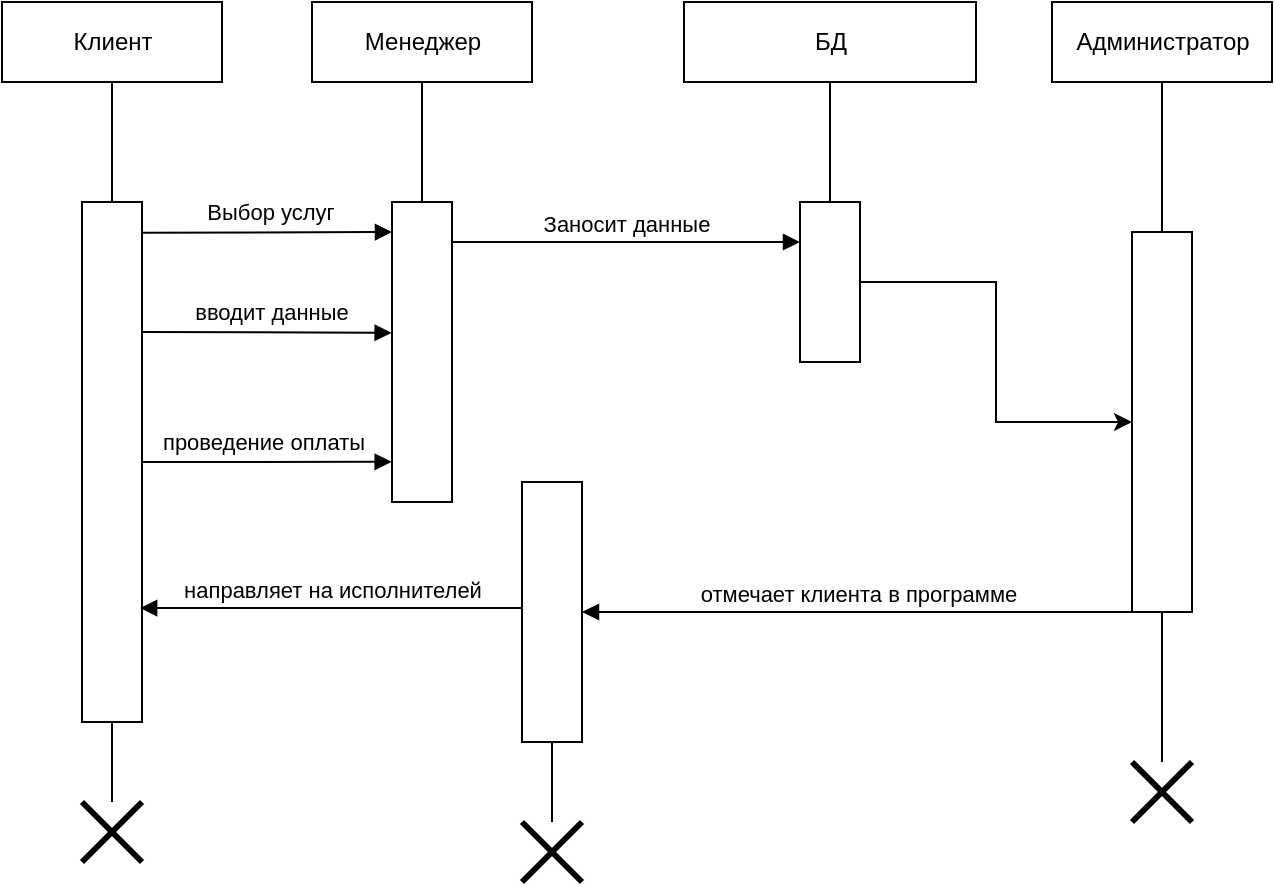 <mxfile version="20.5.1" type="device"><diagram id="1pmKIneTvII5hsQN8TGK" name="Страница 1"><mxGraphModel dx="831" dy="483" grid="1" gridSize="10" guides="1" tooltips="1" connect="1" arrows="1" fold="1" page="1" pageScale="1" pageWidth="827" pageHeight="1169" math="0" shadow="0"><root><mxCell id="0"/><mxCell id="1" parent="0"/><mxCell id="EClbYXUXY5JVp1yy9LRY-23" value="Клиент" style="html=1;" parent="1" vertex="1"><mxGeometry x="65" y="390" width="110" height="40" as="geometry"/></mxCell><mxCell id="Igb0foVkRBk03b5-rMDx-7" style="edgeStyle=orthogonalEdgeStyle;rounded=0;orthogonalLoop=1;jettySize=auto;html=1;exitX=0.5;exitY=1;exitDx=0;exitDy=0;entryX=0.5;entryY=0;entryDx=0;entryDy=0;endArrow=none;endFill=0;" edge="1" parent="1" source="EClbYXUXY5JVp1yy9LRY-24" target="EClbYXUXY5JVp1yy9LRY-28"><mxGeometry relative="1" as="geometry"/></mxCell><mxCell id="EClbYXUXY5JVp1yy9LRY-24" value="Менеджер" style="html=1;" parent="1" vertex="1"><mxGeometry x="220" y="390" width="110" height="40" as="geometry"/></mxCell><mxCell id="Igb0foVkRBk03b5-rMDx-8" style="edgeStyle=orthogonalEdgeStyle;rounded=0;orthogonalLoop=1;jettySize=auto;html=1;exitX=0.5;exitY=1;exitDx=0;exitDy=0;entryX=0.5;entryY=0;entryDx=0;entryDy=0;endArrow=none;endFill=0;" edge="1" parent="1" source="EClbYXUXY5JVp1yy9LRY-25" target="EClbYXUXY5JVp1yy9LRY-30"><mxGeometry relative="1" as="geometry"/></mxCell><mxCell id="EClbYXUXY5JVp1yy9LRY-25" value="БД" style="html=1;" parent="1" vertex="1"><mxGeometry x="406" y="390" width="146" height="40" as="geometry"/></mxCell><mxCell id="EClbYXUXY5JVp1yy9LRY-26" value="Администратор" style="html=1;" parent="1" vertex="1"><mxGeometry x="590" y="390" width="110" height="40" as="geometry"/></mxCell><mxCell id="EClbYXUXY5JVp1yy9LRY-27" value="" style="html=1;" parent="1" vertex="1"><mxGeometry x="105" y="490" width="30" height="260" as="geometry"/></mxCell><mxCell id="EClbYXUXY5JVp1yy9LRY-28" value="" style="html=1;" parent="1" vertex="1"><mxGeometry x="260" y="490" width="30" height="150" as="geometry"/></mxCell><mxCell id="I_jjCrEC2HCJ0gC46C4U-1" value="" style="edgeStyle=orthogonalEdgeStyle;rounded=0;orthogonalLoop=1;jettySize=auto;html=1;" parent="1" source="EClbYXUXY5JVp1yy9LRY-30" target="EClbYXUXY5JVp1yy9LRY-32" edge="1"><mxGeometry relative="1" as="geometry"/></mxCell><mxCell id="EClbYXUXY5JVp1yy9LRY-30" value="" style="html=1;" parent="1" vertex="1"><mxGeometry x="464" y="490" width="30" height="80" as="geometry"/></mxCell><mxCell id="EClbYXUXY5JVp1yy9LRY-31" value="" style="html=1;" parent="1" vertex="1"><mxGeometry x="325" y="630" width="30" height="130" as="geometry"/></mxCell><mxCell id="EClbYXUXY5JVp1yy9LRY-32" value="" style="html=1;" parent="1" vertex="1"><mxGeometry x="630" y="505" width="30" height="190" as="geometry"/></mxCell><mxCell id="EClbYXUXY5JVp1yy9LRY-33" value="" style="html=1;verticalAlign=bottom;endArrow=block;rounded=0;exitX=1;exitY=0.04;exitDx=0;exitDy=0;exitPerimeter=0;" parent="1" edge="1"><mxGeometry x="-0.033" y="-50" width="80" relative="1" as="geometry"><mxPoint x="135" y="505.4" as="sourcePoint"/><mxPoint x="260" y="505" as="targetPoint"/><mxPoint as="offset"/></mxGeometry></mxCell><mxCell id="EClbYXUXY5JVp1yy9LRY-34" value="" style="html=1;verticalAlign=bottom;endArrow=block;rounded=0;entryX=-0.006;entryY=0.436;entryDx=0;entryDy=0;exitX=1;exitY=0.25;exitDx=0;exitDy=0;entryPerimeter=0;" parent="1" target="EClbYXUXY5JVp1yy9LRY-28" edge="1" source="EClbYXUXY5JVp1yy9LRY-27"><mxGeometry x="0.013" y="70" width="80" relative="1" as="geometry"><mxPoint x="135" y="559" as="sourcePoint"/><mxPoint x="230" y="560" as="targetPoint"/><Array as="points"/><mxPoint as="offset"/></mxGeometry></mxCell><mxCell id="EClbYXUXY5JVp1yy9LRY-35" value="направляет на исполнителей" style="html=1;verticalAlign=bottom;endArrow=block;rounded=0;entryX=0.969;entryY=0.781;entryDx=0;entryDy=0;entryPerimeter=0;" parent="1" target="EClbYXUXY5JVp1yy9LRY-27" edge="1"><mxGeometry width="80" relative="1" as="geometry"><mxPoint x="325" y="693" as="sourcePoint"/><mxPoint x="140" y="693.06" as="targetPoint"/><Array as="points"/></mxGeometry></mxCell><mxCell id="EClbYXUXY5JVp1yy9LRY-36" value="" style="shape=umlDestroy;whiteSpace=wrap;html=1;strokeWidth=3;strokeColor=default;" parent="1" vertex="1"><mxGeometry x="105" y="790" width="30" height="30" as="geometry"/></mxCell><mxCell id="EClbYXUXY5JVp1yy9LRY-37" value="" style="shape=umlDestroy;whiteSpace=wrap;html=1;strokeWidth=3;strokeColor=default;" parent="1" vertex="1"><mxGeometry x="325" y="800" width="30" height="30" as="geometry"/></mxCell><mxCell id="EClbYXUXY5JVp1yy9LRY-49" value="" style="endArrow=none;html=1;rounded=0;exitX=0.5;exitY=0;exitDx=0;exitDy=0;entryX=0.5;entryY=1;entryDx=0;entryDy=0;" parent="1" source="EClbYXUXY5JVp1yy9LRY-27" edge="1" target="EClbYXUXY5JVp1yy9LRY-23"><mxGeometry width="50" height="50" relative="1" as="geometry"><mxPoint x="250" y="620" as="sourcePoint"/><mxPoint x="123" y="430" as="targetPoint"/><Array as="points"/></mxGeometry></mxCell><mxCell id="EClbYXUXY5JVp1yy9LRY-52" value="Заносит данные" style="html=1;verticalAlign=bottom;endArrow=block;rounded=0;entryX=0;entryY=0.25;entryDx=0;entryDy=0;" parent="1" target="EClbYXUXY5JVp1yy9LRY-30" edge="1"><mxGeometry width="80" relative="1" as="geometry"><mxPoint x="290" y="510" as="sourcePoint"/><mxPoint x="340" y="510" as="targetPoint"/></mxGeometry></mxCell><mxCell id="EClbYXUXY5JVp1yy9LRY-56" value="" style="endArrow=none;html=1;rounded=0;entryX=0.5;entryY=1;entryDx=0;entryDy=0;" parent="1" target="EClbYXUXY5JVp1yy9LRY-27" edge="1" source="EClbYXUXY5JVp1yy9LRY-36"><mxGeometry width="50" height="50" relative="1" as="geometry"><mxPoint x="115" y="790" as="sourcePoint"/><mxPoint x="380" y="780" as="targetPoint"/><Array as="points"/></mxGeometry></mxCell><mxCell id="EClbYXUXY5JVp1yy9LRY-62" value="" style="endArrow=none;html=1;rounded=0;entryX=0.5;entryY=1;entryDx=0;entryDy=0;exitX=0.5;exitY=0;exitDx=0;exitDy=0;" parent="1" source="EClbYXUXY5JVp1yy9LRY-32" target="EClbYXUXY5JVp1yy9LRY-26" edge="1"><mxGeometry width="50" height="50" relative="1" as="geometry"><mxPoint x="640" y="600" as="sourcePoint"/><mxPoint x="640" y="430" as="targetPoint"/><Array as="points"/></mxGeometry></mxCell><mxCell id="EClbYXUXY5JVp1yy9LRY-63" value="" style="html=1;verticalAlign=bottom;endArrow=block;rounded=0;entryX=-0.006;entryY=0.866;entryDx=0;entryDy=0;entryPerimeter=0;exitX=1;exitY=0.5;exitDx=0;exitDy=0;" parent="1" target="EClbYXUXY5JVp1yy9LRY-28" edge="1" source="EClbYXUXY5JVp1yy9LRY-27"><mxGeometry x="-0.367" y="10" width="80" relative="1" as="geometry"><mxPoint x="133" y="620" as="sourcePoint"/><mxPoint x="240.5" y="570" as="targetPoint"/><Array as="points"/><mxPoint as="offset"/></mxGeometry></mxCell><mxCell id="EClbYXUXY5JVp1yy9LRY-64" value="отмечает клиента в программе" style="html=1;verticalAlign=bottom;endArrow=block;rounded=0;exitX=0;exitY=1;exitDx=0;exitDy=0;entryX=1;entryY=0.5;entryDx=0;entryDy=0;" parent="1" source="EClbYXUXY5JVp1yy9LRY-32" target="EClbYXUXY5JVp1yy9LRY-31" edge="1"><mxGeometry width="80" relative="1" as="geometry"><mxPoint x="294" y="730" as="sourcePoint"/><mxPoint x="270" y="740" as="targetPoint"/></mxGeometry></mxCell><mxCell id="EClbYXUXY5JVp1yy9LRY-65" value="" style="endArrow=none;html=1;rounded=0;entryX=0.5;entryY=1;entryDx=0;entryDy=0;" parent="1" target="EClbYXUXY5JVp1yy9LRY-32" edge="1"><mxGeometry width="50" height="50" relative="1" as="geometry"><mxPoint x="645" y="770" as="sourcePoint"/><mxPoint x="125" y="760" as="targetPoint"/><Array as="points"/></mxGeometry></mxCell><mxCell id="EClbYXUXY5JVp1yy9LRY-66" value="" style="shape=umlDestroy;whiteSpace=wrap;html=1;strokeWidth=3;strokeColor=default;" parent="1" vertex="1"><mxGeometry x="630" y="770" width="30" height="30" as="geometry"/></mxCell><mxCell id="I_jjCrEC2HCJ0gC46C4U-3" value="" style="endArrow=none;html=1;rounded=0;entryX=0.5;entryY=1;entryDx=0;entryDy=0;" parent="1" source="EClbYXUXY5JVp1yy9LRY-37" target="EClbYXUXY5JVp1yy9LRY-31" edge="1"><mxGeometry width="50" height="50" relative="1" as="geometry"><mxPoint x="390" y="610" as="sourcePoint"/><mxPoint x="390" y="570" as="targetPoint"/></mxGeometry></mxCell><mxCell id="Igb0foVkRBk03b5-rMDx-1" value="&#10;&lt;span style=&quot;color: rgb(0, 0, 0); font-family: Helvetica; font-size: 11px; font-style: normal; font-variant-ligatures: normal; font-variant-caps: normal; font-weight: 400; letter-spacing: normal; orphans: 2; text-align: center; text-indent: 0px; text-transform: none; widows: 2; word-spacing: 0px; -webkit-text-stroke-width: 0px; background-color: rgb(255, 255, 255); text-decoration-thickness: initial; text-decoration-style: initial; text-decoration-color: initial; float: none; display: inline !important;&quot;&gt;проведение оплаты&lt;/span&gt;&#10;&#10;" style="text;html=1;strokeColor=none;fillColor=none;align=center;verticalAlign=middle;whiteSpace=wrap;rounded=0;" vertex="1" parent="1"><mxGeometry x="141" y="610" width="110" height="14" as="geometry"/></mxCell><mxCell id="Igb0foVkRBk03b5-rMDx-5" value="&lt;span style=&quot;font-size: 11px; background-color: rgb(255, 255, 255);&quot;&gt;вводит данные&lt;/span&gt;" style="text;html=1;strokeColor=none;fillColor=none;align=center;verticalAlign=middle;whiteSpace=wrap;rounded=0;" vertex="1" parent="1"><mxGeometry x="160" y="530" width="80" height="30" as="geometry"/></mxCell><mxCell id="Igb0foVkRBk03b5-rMDx-6" value="&lt;span style=&quot;font-size: 11px; background-color: rgb(255, 255, 255);&quot;&gt;Выбор услуг&lt;/span&gt;" style="text;html=1;strokeColor=none;fillColor=none;align=center;verticalAlign=middle;whiteSpace=wrap;rounded=0;" vertex="1" parent="1"><mxGeometry x="162" y="480" width="75" height="30" as="geometry"/></mxCell></root></mxGraphModel></diagram></mxfile>